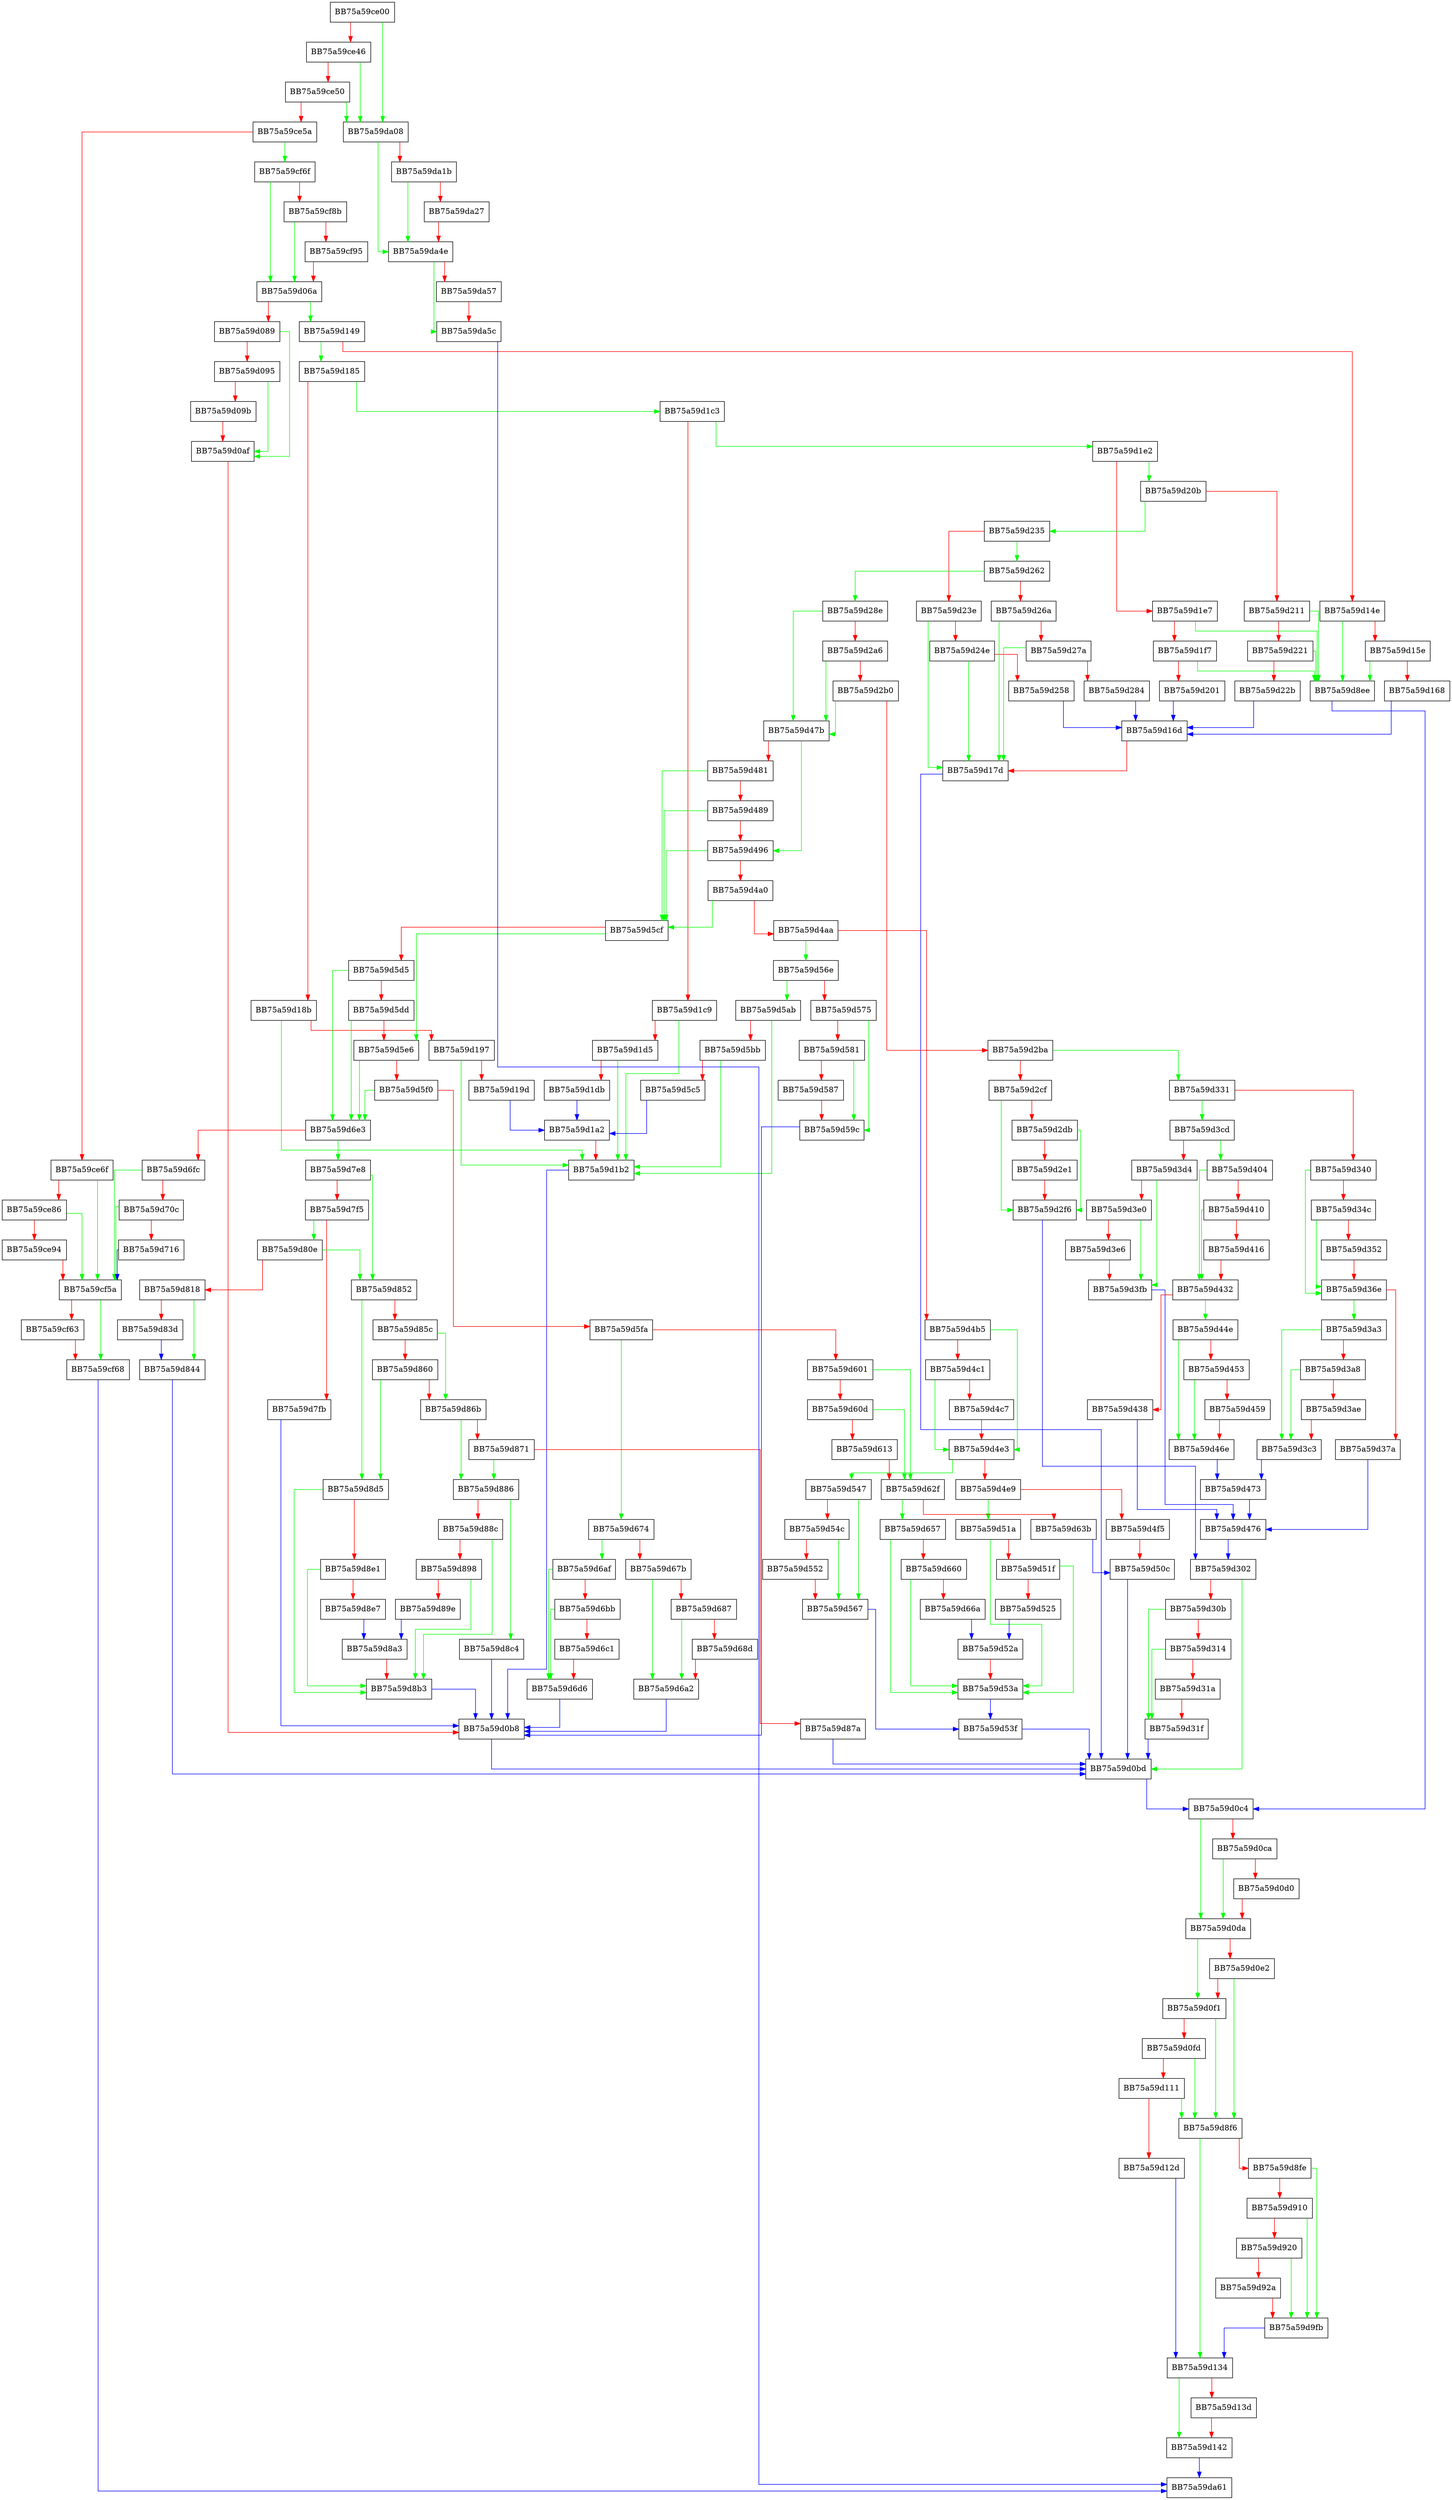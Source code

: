 digraph UberScanOpen {
  node [shape="box"];
  graph [splines=ortho];
  BB75a59ce00 -> BB75a59da08 [color="green"];
  BB75a59ce00 -> BB75a59ce46 [color="red"];
  BB75a59ce46 -> BB75a59da08 [color="green"];
  BB75a59ce46 -> BB75a59ce50 [color="red"];
  BB75a59ce50 -> BB75a59da08 [color="green"];
  BB75a59ce50 -> BB75a59ce5a [color="red"];
  BB75a59ce5a -> BB75a59cf6f [color="green"];
  BB75a59ce5a -> BB75a59ce6f [color="red"];
  BB75a59ce6f -> BB75a59cf5a [color="green"];
  BB75a59ce6f -> BB75a59ce86 [color="red"];
  BB75a59ce86 -> BB75a59cf5a [color="green"];
  BB75a59ce86 -> BB75a59ce94 [color="red"];
  BB75a59ce94 -> BB75a59cf5a [color="red"];
  BB75a59cf5a -> BB75a59cf68 [color="green"];
  BB75a59cf5a -> BB75a59cf63 [color="red"];
  BB75a59cf63 -> BB75a59cf68 [color="red"];
  BB75a59cf68 -> BB75a59da61 [color="blue"];
  BB75a59cf6f -> BB75a59d06a [color="green"];
  BB75a59cf6f -> BB75a59cf8b [color="red"];
  BB75a59cf8b -> BB75a59d06a [color="green"];
  BB75a59cf8b -> BB75a59cf95 [color="red"];
  BB75a59cf95 -> BB75a59d06a [color="red"];
  BB75a59d06a -> BB75a59d149 [color="green"];
  BB75a59d06a -> BB75a59d089 [color="red"];
  BB75a59d089 -> BB75a59d0af [color="green"];
  BB75a59d089 -> BB75a59d095 [color="red"];
  BB75a59d095 -> BB75a59d0af [color="green"];
  BB75a59d095 -> BB75a59d09b [color="red"];
  BB75a59d09b -> BB75a59d0af [color="red"];
  BB75a59d0af -> BB75a59d0b8 [color="red"];
  BB75a59d0b8 -> BB75a59d0bd [color="blue"];
  BB75a59d0bd -> BB75a59d0c4 [color="blue"];
  BB75a59d0c4 -> BB75a59d0da [color="green"];
  BB75a59d0c4 -> BB75a59d0ca [color="red"];
  BB75a59d0ca -> BB75a59d0da [color="green"];
  BB75a59d0ca -> BB75a59d0d0 [color="red"];
  BB75a59d0d0 -> BB75a59d0da [color="red"];
  BB75a59d0da -> BB75a59d0f1 [color="green"];
  BB75a59d0da -> BB75a59d0e2 [color="red"];
  BB75a59d0e2 -> BB75a59d8f6 [color="green"];
  BB75a59d0e2 -> BB75a59d0f1 [color="red"];
  BB75a59d0f1 -> BB75a59d8f6 [color="green"];
  BB75a59d0f1 -> BB75a59d0fd [color="red"];
  BB75a59d0fd -> BB75a59d8f6 [color="green"];
  BB75a59d0fd -> BB75a59d111 [color="red"];
  BB75a59d111 -> BB75a59d8f6 [color="green"];
  BB75a59d111 -> BB75a59d12d [color="red"];
  BB75a59d12d -> BB75a59d134 [color="blue"];
  BB75a59d134 -> BB75a59d142 [color="green"];
  BB75a59d134 -> BB75a59d13d [color="red"];
  BB75a59d13d -> BB75a59d142 [color="red"];
  BB75a59d142 -> BB75a59da61 [color="blue"];
  BB75a59d149 -> BB75a59d185 [color="green"];
  BB75a59d149 -> BB75a59d14e [color="red"];
  BB75a59d14e -> BB75a59d8ee [color="green"];
  BB75a59d14e -> BB75a59d15e [color="red"];
  BB75a59d15e -> BB75a59d8ee [color="green"];
  BB75a59d15e -> BB75a59d168 [color="red"];
  BB75a59d168 -> BB75a59d16d [color="blue"];
  BB75a59d16d -> BB75a59d17d [color="red"];
  BB75a59d17d -> BB75a59d0bd [color="blue"];
  BB75a59d185 -> BB75a59d1c3 [color="green"];
  BB75a59d185 -> BB75a59d18b [color="red"];
  BB75a59d18b -> BB75a59d1b2 [color="green"];
  BB75a59d18b -> BB75a59d197 [color="red"];
  BB75a59d197 -> BB75a59d1b2 [color="green"];
  BB75a59d197 -> BB75a59d19d [color="red"];
  BB75a59d19d -> BB75a59d1a2 [color="blue"];
  BB75a59d1a2 -> BB75a59d1b2 [color="red"];
  BB75a59d1b2 -> BB75a59d0b8 [color="blue"];
  BB75a59d1c3 -> BB75a59d1e2 [color="green"];
  BB75a59d1c3 -> BB75a59d1c9 [color="red"];
  BB75a59d1c9 -> BB75a59d1b2 [color="green"];
  BB75a59d1c9 -> BB75a59d1d5 [color="red"];
  BB75a59d1d5 -> BB75a59d1b2 [color="green"];
  BB75a59d1d5 -> BB75a59d1db [color="red"];
  BB75a59d1db -> BB75a59d1a2 [color="blue"];
  BB75a59d1e2 -> BB75a59d20b [color="green"];
  BB75a59d1e2 -> BB75a59d1e7 [color="red"];
  BB75a59d1e7 -> BB75a59d8ee [color="green"];
  BB75a59d1e7 -> BB75a59d1f7 [color="red"];
  BB75a59d1f7 -> BB75a59d8ee [color="green"];
  BB75a59d1f7 -> BB75a59d201 [color="red"];
  BB75a59d201 -> BB75a59d16d [color="blue"];
  BB75a59d20b -> BB75a59d235 [color="green"];
  BB75a59d20b -> BB75a59d211 [color="red"];
  BB75a59d211 -> BB75a59d8ee [color="green"];
  BB75a59d211 -> BB75a59d221 [color="red"];
  BB75a59d221 -> BB75a59d8ee [color="green"];
  BB75a59d221 -> BB75a59d22b [color="red"];
  BB75a59d22b -> BB75a59d16d [color="blue"];
  BB75a59d235 -> BB75a59d262 [color="green"];
  BB75a59d235 -> BB75a59d23e [color="red"];
  BB75a59d23e -> BB75a59d17d [color="green"];
  BB75a59d23e -> BB75a59d24e [color="red"];
  BB75a59d24e -> BB75a59d17d [color="green"];
  BB75a59d24e -> BB75a59d258 [color="red"];
  BB75a59d258 -> BB75a59d16d [color="blue"];
  BB75a59d262 -> BB75a59d28e [color="green"];
  BB75a59d262 -> BB75a59d26a [color="red"];
  BB75a59d26a -> BB75a59d17d [color="green"];
  BB75a59d26a -> BB75a59d27a [color="red"];
  BB75a59d27a -> BB75a59d17d [color="green"];
  BB75a59d27a -> BB75a59d284 [color="red"];
  BB75a59d284 -> BB75a59d16d [color="blue"];
  BB75a59d28e -> BB75a59d47b [color="green"];
  BB75a59d28e -> BB75a59d2a6 [color="red"];
  BB75a59d2a6 -> BB75a59d47b [color="green"];
  BB75a59d2a6 -> BB75a59d2b0 [color="red"];
  BB75a59d2b0 -> BB75a59d47b [color="green"];
  BB75a59d2b0 -> BB75a59d2ba [color="red"];
  BB75a59d2ba -> BB75a59d331 [color="green"];
  BB75a59d2ba -> BB75a59d2cf [color="red"];
  BB75a59d2cf -> BB75a59d2f6 [color="green"];
  BB75a59d2cf -> BB75a59d2db [color="red"];
  BB75a59d2db -> BB75a59d2f6 [color="green"];
  BB75a59d2db -> BB75a59d2e1 [color="red"];
  BB75a59d2e1 -> BB75a59d2f6 [color="red"];
  BB75a59d2f6 -> BB75a59d302 [color="blue"];
  BB75a59d302 -> BB75a59d0bd [color="green"];
  BB75a59d302 -> BB75a59d30b [color="red"];
  BB75a59d30b -> BB75a59d31f [color="green"];
  BB75a59d30b -> BB75a59d314 [color="red"];
  BB75a59d314 -> BB75a59d31f [color="green"];
  BB75a59d314 -> BB75a59d31a [color="red"];
  BB75a59d31a -> BB75a59d31f [color="red"];
  BB75a59d31f -> BB75a59d0bd [color="blue"];
  BB75a59d331 -> BB75a59d3cd [color="green"];
  BB75a59d331 -> BB75a59d340 [color="red"];
  BB75a59d340 -> BB75a59d36e [color="green"];
  BB75a59d340 -> BB75a59d34c [color="red"];
  BB75a59d34c -> BB75a59d36e [color="green"];
  BB75a59d34c -> BB75a59d352 [color="red"];
  BB75a59d352 -> BB75a59d36e [color="red"];
  BB75a59d36e -> BB75a59d3a3 [color="green"];
  BB75a59d36e -> BB75a59d37a [color="red"];
  BB75a59d37a -> BB75a59d476 [color="blue"];
  BB75a59d3a3 -> BB75a59d3c3 [color="green"];
  BB75a59d3a3 -> BB75a59d3a8 [color="red"];
  BB75a59d3a8 -> BB75a59d3c3 [color="green"];
  BB75a59d3a8 -> BB75a59d3ae [color="red"];
  BB75a59d3ae -> BB75a59d3c3 [color="red"];
  BB75a59d3c3 -> BB75a59d473 [color="blue"];
  BB75a59d3cd -> BB75a59d404 [color="green"];
  BB75a59d3cd -> BB75a59d3d4 [color="red"];
  BB75a59d3d4 -> BB75a59d3fb [color="green"];
  BB75a59d3d4 -> BB75a59d3e0 [color="red"];
  BB75a59d3e0 -> BB75a59d3fb [color="green"];
  BB75a59d3e0 -> BB75a59d3e6 [color="red"];
  BB75a59d3e6 -> BB75a59d3fb [color="red"];
  BB75a59d3fb -> BB75a59d476 [color="blue"];
  BB75a59d404 -> BB75a59d432 [color="green"];
  BB75a59d404 -> BB75a59d410 [color="red"];
  BB75a59d410 -> BB75a59d432 [color="green"];
  BB75a59d410 -> BB75a59d416 [color="red"];
  BB75a59d416 -> BB75a59d432 [color="red"];
  BB75a59d432 -> BB75a59d44e [color="green"];
  BB75a59d432 -> BB75a59d438 [color="red"];
  BB75a59d438 -> BB75a59d476 [color="blue"];
  BB75a59d44e -> BB75a59d46e [color="green"];
  BB75a59d44e -> BB75a59d453 [color="red"];
  BB75a59d453 -> BB75a59d46e [color="green"];
  BB75a59d453 -> BB75a59d459 [color="red"];
  BB75a59d459 -> BB75a59d46e [color="red"];
  BB75a59d46e -> BB75a59d473 [color="blue"];
  BB75a59d473 -> BB75a59d476 [color="blue"];
  BB75a59d476 -> BB75a59d302 [color="blue"];
  BB75a59d47b -> BB75a59d496 [color="green"];
  BB75a59d47b -> BB75a59d481 [color="red"];
  BB75a59d481 -> BB75a59d5cf [color="green"];
  BB75a59d481 -> BB75a59d489 [color="red"];
  BB75a59d489 -> BB75a59d5cf [color="green"];
  BB75a59d489 -> BB75a59d496 [color="red"];
  BB75a59d496 -> BB75a59d5cf [color="green"];
  BB75a59d496 -> BB75a59d4a0 [color="red"];
  BB75a59d4a0 -> BB75a59d5cf [color="green"];
  BB75a59d4a0 -> BB75a59d4aa [color="red"];
  BB75a59d4aa -> BB75a59d56e [color="green"];
  BB75a59d4aa -> BB75a59d4b5 [color="red"];
  BB75a59d4b5 -> BB75a59d4e3 [color="green"];
  BB75a59d4b5 -> BB75a59d4c1 [color="red"];
  BB75a59d4c1 -> BB75a59d4e3 [color="green"];
  BB75a59d4c1 -> BB75a59d4c7 [color="red"];
  BB75a59d4c7 -> BB75a59d4e3 [color="red"];
  BB75a59d4e3 -> BB75a59d547 [color="green"];
  BB75a59d4e3 -> BB75a59d4e9 [color="red"];
  BB75a59d4e9 -> BB75a59d51a [color="green"];
  BB75a59d4e9 -> BB75a59d4f5 [color="red"];
  BB75a59d4f5 -> BB75a59d50c [color="red"];
  BB75a59d50c -> BB75a59d0bd [color="blue"];
  BB75a59d51a -> BB75a59d53a [color="green"];
  BB75a59d51a -> BB75a59d51f [color="red"];
  BB75a59d51f -> BB75a59d53a [color="green"];
  BB75a59d51f -> BB75a59d525 [color="red"];
  BB75a59d525 -> BB75a59d52a [color="blue"];
  BB75a59d52a -> BB75a59d53a [color="red"];
  BB75a59d53a -> BB75a59d53f [color="blue"];
  BB75a59d53f -> BB75a59d0bd [color="blue"];
  BB75a59d547 -> BB75a59d567 [color="green"];
  BB75a59d547 -> BB75a59d54c [color="red"];
  BB75a59d54c -> BB75a59d567 [color="green"];
  BB75a59d54c -> BB75a59d552 [color="red"];
  BB75a59d552 -> BB75a59d567 [color="red"];
  BB75a59d567 -> BB75a59d53f [color="blue"];
  BB75a59d56e -> BB75a59d5ab [color="green"];
  BB75a59d56e -> BB75a59d575 [color="red"];
  BB75a59d575 -> BB75a59d59c [color="green"];
  BB75a59d575 -> BB75a59d581 [color="red"];
  BB75a59d581 -> BB75a59d59c [color="green"];
  BB75a59d581 -> BB75a59d587 [color="red"];
  BB75a59d587 -> BB75a59d59c [color="red"];
  BB75a59d59c -> BB75a59d0b8 [color="blue"];
  BB75a59d5ab -> BB75a59d1b2 [color="green"];
  BB75a59d5ab -> BB75a59d5bb [color="red"];
  BB75a59d5bb -> BB75a59d1b2 [color="green"];
  BB75a59d5bb -> BB75a59d5c5 [color="red"];
  BB75a59d5c5 -> BB75a59d1a2 [color="blue"];
  BB75a59d5cf -> BB75a59d5e6 [color="green"];
  BB75a59d5cf -> BB75a59d5d5 [color="red"];
  BB75a59d5d5 -> BB75a59d6e3 [color="green"];
  BB75a59d5d5 -> BB75a59d5dd [color="red"];
  BB75a59d5dd -> BB75a59d6e3 [color="green"];
  BB75a59d5dd -> BB75a59d5e6 [color="red"];
  BB75a59d5e6 -> BB75a59d6e3 [color="green"];
  BB75a59d5e6 -> BB75a59d5f0 [color="red"];
  BB75a59d5f0 -> BB75a59d6e3 [color="green"];
  BB75a59d5f0 -> BB75a59d5fa [color="red"];
  BB75a59d5fa -> BB75a59d674 [color="green"];
  BB75a59d5fa -> BB75a59d601 [color="red"];
  BB75a59d601 -> BB75a59d62f [color="green"];
  BB75a59d601 -> BB75a59d60d [color="red"];
  BB75a59d60d -> BB75a59d62f [color="green"];
  BB75a59d60d -> BB75a59d613 [color="red"];
  BB75a59d613 -> BB75a59d62f [color="red"];
  BB75a59d62f -> BB75a59d657 [color="green"];
  BB75a59d62f -> BB75a59d63b [color="red"];
  BB75a59d63b -> BB75a59d50c [color="blue"];
  BB75a59d657 -> BB75a59d53a [color="green"];
  BB75a59d657 -> BB75a59d660 [color="red"];
  BB75a59d660 -> BB75a59d53a [color="green"];
  BB75a59d660 -> BB75a59d66a [color="red"];
  BB75a59d66a -> BB75a59d52a [color="blue"];
  BB75a59d674 -> BB75a59d6af [color="green"];
  BB75a59d674 -> BB75a59d67b [color="red"];
  BB75a59d67b -> BB75a59d6a2 [color="green"];
  BB75a59d67b -> BB75a59d687 [color="red"];
  BB75a59d687 -> BB75a59d6a2 [color="green"];
  BB75a59d687 -> BB75a59d68d [color="red"];
  BB75a59d68d -> BB75a59d6a2 [color="red"];
  BB75a59d6a2 -> BB75a59d0b8 [color="blue"];
  BB75a59d6af -> BB75a59d6d6 [color="green"];
  BB75a59d6af -> BB75a59d6bb [color="red"];
  BB75a59d6bb -> BB75a59d6d6 [color="green"];
  BB75a59d6bb -> BB75a59d6c1 [color="red"];
  BB75a59d6c1 -> BB75a59d6d6 [color="red"];
  BB75a59d6d6 -> BB75a59d0b8 [color="blue"];
  BB75a59d6e3 -> BB75a59d7e8 [color="green"];
  BB75a59d6e3 -> BB75a59d6fc [color="red"];
  BB75a59d6fc -> BB75a59cf5a [color="green"];
  BB75a59d6fc -> BB75a59d70c [color="red"];
  BB75a59d70c -> BB75a59cf5a [color="green"];
  BB75a59d70c -> BB75a59d716 [color="red"];
  BB75a59d716 -> BB75a59cf5a [color="blue"];
  BB75a59d7e8 -> BB75a59d852 [color="green"];
  BB75a59d7e8 -> BB75a59d7f5 [color="red"];
  BB75a59d7f5 -> BB75a59d80e [color="green"];
  BB75a59d7f5 -> BB75a59d7fb [color="red"];
  BB75a59d7fb -> BB75a59d0b8 [color="blue"];
  BB75a59d80e -> BB75a59d852 [color="green"];
  BB75a59d80e -> BB75a59d818 [color="red"];
  BB75a59d818 -> BB75a59d844 [color="green"];
  BB75a59d818 -> BB75a59d83d [color="red"];
  BB75a59d83d -> BB75a59d844 [color="blue"];
  BB75a59d844 -> BB75a59d0bd [color="blue"];
  BB75a59d852 -> BB75a59d8d5 [color="green"];
  BB75a59d852 -> BB75a59d85c [color="red"];
  BB75a59d85c -> BB75a59d86b [color="green"];
  BB75a59d85c -> BB75a59d860 [color="red"];
  BB75a59d860 -> BB75a59d8d5 [color="green"];
  BB75a59d860 -> BB75a59d86b [color="red"];
  BB75a59d86b -> BB75a59d886 [color="green"];
  BB75a59d86b -> BB75a59d871 [color="red"];
  BB75a59d871 -> BB75a59d886 [color="green"];
  BB75a59d871 -> BB75a59d87a [color="red"];
  BB75a59d87a -> BB75a59d0bd [color="blue"];
  BB75a59d886 -> BB75a59d8c4 [color="green"];
  BB75a59d886 -> BB75a59d88c [color="red"];
  BB75a59d88c -> BB75a59d8b3 [color="green"];
  BB75a59d88c -> BB75a59d898 [color="red"];
  BB75a59d898 -> BB75a59d8b3 [color="green"];
  BB75a59d898 -> BB75a59d89e [color="red"];
  BB75a59d89e -> BB75a59d8a3 [color="blue"];
  BB75a59d8a3 -> BB75a59d8b3 [color="red"];
  BB75a59d8b3 -> BB75a59d0b8 [color="blue"];
  BB75a59d8c4 -> BB75a59d0b8 [color="blue"];
  BB75a59d8d5 -> BB75a59d8b3 [color="green"];
  BB75a59d8d5 -> BB75a59d8e1 [color="red"];
  BB75a59d8e1 -> BB75a59d8b3 [color="green"];
  BB75a59d8e1 -> BB75a59d8e7 [color="red"];
  BB75a59d8e7 -> BB75a59d8a3 [color="blue"];
  BB75a59d8ee -> BB75a59d0c4 [color="blue"];
  BB75a59d8f6 -> BB75a59d134 [color="green"];
  BB75a59d8f6 -> BB75a59d8fe [color="red"];
  BB75a59d8fe -> BB75a59d9fb [color="green"];
  BB75a59d8fe -> BB75a59d910 [color="red"];
  BB75a59d910 -> BB75a59d9fb [color="green"];
  BB75a59d910 -> BB75a59d920 [color="red"];
  BB75a59d920 -> BB75a59d9fb [color="green"];
  BB75a59d920 -> BB75a59d92a [color="red"];
  BB75a59d92a -> BB75a59d9fb [color="red"];
  BB75a59d9fb -> BB75a59d134 [color="blue"];
  BB75a59da08 -> BB75a59da4e [color="green"];
  BB75a59da08 -> BB75a59da1b [color="red"];
  BB75a59da1b -> BB75a59da4e [color="green"];
  BB75a59da1b -> BB75a59da27 [color="red"];
  BB75a59da27 -> BB75a59da4e [color="red"];
  BB75a59da4e -> BB75a59da5c [color="green"];
  BB75a59da4e -> BB75a59da57 [color="red"];
  BB75a59da57 -> BB75a59da5c [color="red"];
  BB75a59da5c -> BB75a59da61 [color="blue"];
}